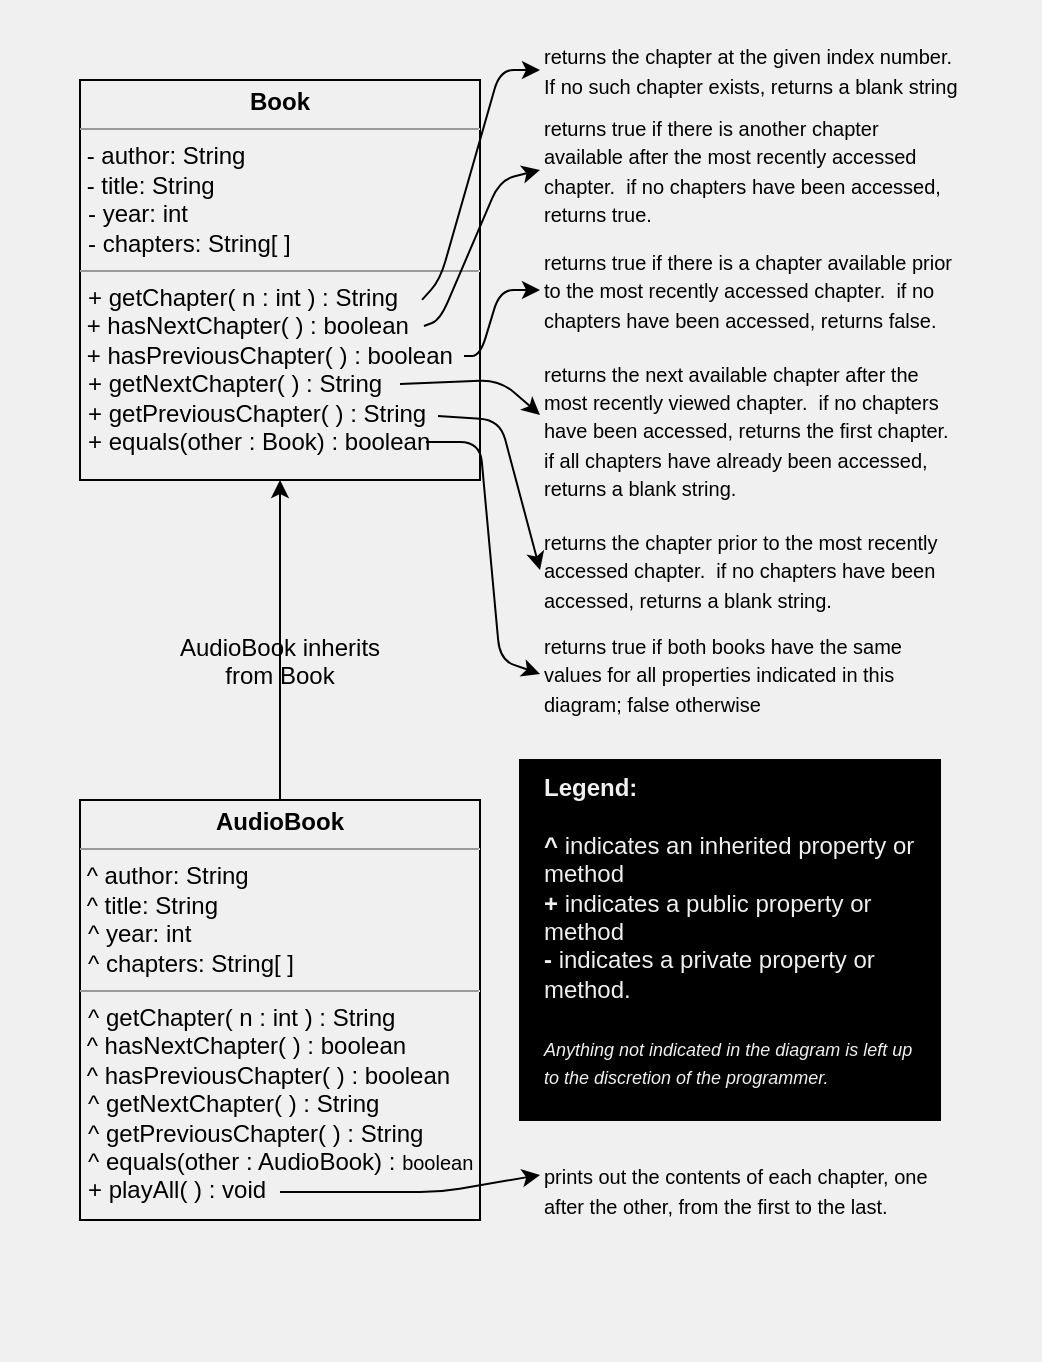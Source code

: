 <mxfile>
    <diagram id="9eIEpMt0e-9fTHPoG6vF" name="Page-1">
        <mxGraphModel dx="377" dy="279" grid="1" gridSize="10" guides="1" tooltips="1" connect="1" arrows="1" fold="1" page="1" pageScale="1" pageWidth="850" pageHeight="1100" background="#F0F0F0" math="0" shadow="0">
            <root>
                <mxCell id="0"/>
                <mxCell id="1" parent="0"/>
                <mxCell id="32" value="" style="rounded=0;whiteSpace=wrap;html=1;labelBackgroundColor=#F0F0F0;fontSize=9;fontColor=#000000;strokeColor=none;fillColor=#F0F0F0;" parent="1" vertex="1">
                    <mxGeometry x="120" y="80" width="520" height="680" as="geometry"/>
                </mxCell>
                <mxCell id="33" value="&lt;p style=&quot;margin: 0px ; margin-top: 4px ; text-align: center&quot;&gt;&lt;b&gt;Book&lt;/b&gt;&lt;/p&gt;&lt;hr size=&quot;1&quot;&gt;&amp;nbsp;&lt;font&gt;-&amp;nbsp;author: String&lt;br&gt;&amp;nbsp;-&amp;nbsp;title: String&lt;br&gt;&lt;/font&gt;&lt;p style=&quot;margin: 0px ; margin-left: 4px&quot;&gt;&lt;font&gt;- year: int&lt;/font&gt;&lt;/p&gt;&lt;p style=&quot;margin: 0px ; margin-left: 4px&quot;&gt;- chapters: String[ ]&lt;/p&gt;&lt;hr size=&quot;1&quot;&gt;&lt;p style=&quot;margin: 0px ; margin-left: 4px&quot;&gt;&lt;span&gt;+ getChapter( n : int ) : String&lt;/span&gt;&lt;br&gt;&lt;/p&gt;&lt;font&gt;&amp;nbsp;+&lt;span&gt;&amp;nbsp;hasNextChapter( ) : boolean&lt;/span&gt;&lt;br&gt;&amp;nbsp;+&lt;span&gt;&amp;nbsp;&lt;/span&gt;&lt;span&gt;hasPreviousChapter( ) : boolean&lt;/span&gt;&lt;/font&gt;&lt;span&gt;&lt;br&gt;&lt;/span&gt;&lt;p style=&quot;margin: 0px ; margin-left: 4px&quot;&gt;+ getNextChapter( ) : String&lt;/p&gt;&lt;p style=&quot;margin: 0px ; margin-left: 4px&quot;&gt;+ getPreviousChapter( ) : String&lt;/p&gt;&lt;p style=&quot;margin: 0px ; margin-left: 4px&quot;&gt;+ equals(other : Book) : &lt;font style=&quot;font-size: 12px&quot;&gt;boolean&lt;/font&gt;&lt;/p&gt;&lt;p style=&quot;margin: 0px 0px 0px 4px&quot;&gt;&lt;br&gt;&lt;/p&gt;" style="verticalAlign=top;align=left;overflow=fill;fontSize=12;fontFamily=Helvetica;html=1;fillColor=#F0F0F0;strokeColor=#000000;fontColor=#000000;" parent="1" vertex="1">
                    <mxGeometry x="160" y="120" width="200" height="200" as="geometry"/>
                </mxCell>
                <mxCell id="8" value="" style="endArrow=classic;html=1;exitX=0.855;exitY=0.694;exitDx=0;exitDy=0;exitPerimeter=0;entryX=0;entryY=0.5;entryDx=0;entryDy=0;labelBackgroundColor=default;fontColor=#F0F0F0;strokeColor=#000000;" parent="1" target="10" edge="1">
                    <mxGeometry width="50" height="50" relative="1" as="geometry">
                        <mxPoint x="331.0" y="229.92" as="sourcePoint"/>
                        <mxPoint x="380" y="230" as="targetPoint"/>
                        <Array as="points">
                            <mxPoint x="340" y="220"/>
                            <mxPoint x="370" y="115"/>
                        </Array>
                    </mxGeometry>
                </mxCell>
                <mxCell id="10" value="&lt;font style=&quot;font-size: 10px&quot;&gt;returns the chapter at the given index number.&amp;nbsp; If no such chapter exists, returns a blank string&lt;/font&gt;" style="text;html=1;strokeColor=none;fillColor=none;align=left;verticalAlign=middle;whiteSpace=wrap;rounded=0;labelBackgroundColor=none;fontColor=#000000;" parent="1" vertex="1">
                    <mxGeometry x="390" y="100" width="210" height="30" as="geometry"/>
                </mxCell>
                <mxCell id="13" value="" style="endArrow=classic;html=1;entryX=0;entryY=0.25;entryDx=0;entryDy=0;labelBackgroundColor=default;fontColor=#F0F0F0;strokeColor=#000000;" parent="1" target="14" edge="1">
                    <mxGeometry width="50" height="50" relative="1" as="geometry">
                        <mxPoint x="320" y="272" as="sourcePoint"/>
                        <mxPoint x="390" y="256.0" as="targetPoint"/>
                        <Array as="points">
                            <mxPoint x="370" y="270"/>
                        </Array>
                    </mxGeometry>
                </mxCell>
                <mxCell id="14" value="&lt;font style=&quot;font-size: 10px ; line-height: 1&quot;&gt;returns the next available chapter after the most recently viewed chapter.&amp;nbsp; if no chapters have been accessed, returns the first chapter.&amp;nbsp; if all chapters have already been accessed, returns a blank string.&lt;/font&gt;" style="text;html=1;strokeColor=none;fillColor=none;align=left;verticalAlign=middle;whiteSpace=wrap;rounded=0;labelBackgroundColor=none;fontColor=#000000;" parent="1" vertex="1">
                    <mxGeometry x="390" y="280" width="210" height="30" as="geometry"/>
                </mxCell>
                <mxCell id="15" value="" style="endArrow=classic;html=1;entryX=0;entryY=0.5;entryDx=0;entryDy=0;labelBackgroundColor=default;fontColor=#F0F0F0;strokeColor=#000000;" parent="1" target="16" edge="1">
                    <mxGeometry width="50" height="50" relative="1" as="geometry">
                        <mxPoint x="339" y="288" as="sourcePoint"/>
                        <mxPoint x="390" y="306.0" as="targetPoint"/>
                        <Array as="points">
                            <mxPoint x="370" y="290"/>
                        </Array>
                    </mxGeometry>
                </mxCell>
                <mxCell id="16" value="&lt;font style=&quot;font-size: 10px&quot;&gt;returns the chapter prior to the most recently accessed chapter.&amp;nbsp; if no chapters have been accessed, returns a blank string.&lt;/font&gt;" style="text;html=1;strokeColor=none;fillColor=none;align=left;verticalAlign=middle;whiteSpace=wrap;rounded=0;labelBackgroundColor=none;fontColor=#000000;" parent="1" vertex="1">
                    <mxGeometry x="390" y="350" width="210" height="30" as="geometry"/>
                </mxCell>
                <mxCell id="17" value="" style="endArrow=classic;html=1;entryX=0;entryY=0.5;entryDx=0;entryDy=0;labelBackgroundColor=default;fontColor=#F0F0F0;strokeColor=#000000;" parent="1" target="18" edge="1">
                    <mxGeometry width="50" height="50" relative="1" as="geometry">
                        <mxPoint x="332" y="243" as="sourcePoint"/>
                        <mxPoint x="390" y="196.0" as="targetPoint"/>
                        <Array as="points">
                            <mxPoint x="340" y="240"/>
                            <mxPoint x="370" y="170"/>
                        </Array>
                    </mxGeometry>
                </mxCell>
                <mxCell id="18" value="&lt;font style=&quot;font-size: 10px ; line-height: 1&quot;&gt;returns true if there is another chapter available after the most recently accessed chapter.&amp;nbsp; if no chapters have been accessed, returns true.&lt;/font&gt;" style="text;html=1;strokeColor=none;fillColor=none;align=left;verticalAlign=middle;whiteSpace=wrap;rounded=0;labelBackgroundColor=none;fontColor=#000000;" parent="1" vertex="1">
                    <mxGeometry x="390" y="150" width="210" height="30" as="geometry"/>
                </mxCell>
                <mxCell id="20" value="" style="endArrow=classic;html=1;entryX=0;entryY=0.5;entryDx=0;entryDy=0;labelBackgroundColor=default;fontColor=#F0F0F0;strokeColor=#000000;" parent="1" target="21" edge="1">
                    <mxGeometry width="50" height="50" relative="1" as="geometry">
                        <mxPoint x="352" y="258" as="sourcePoint"/>
                        <mxPoint x="390" y="246.0" as="targetPoint"/>
                        <Array as="points">
                            <mxPoint x="360" y="258"/>
                            <mxPoint x="370" y="225"/>
                        </Array>
                    </mxGeometry>
                </mxCell>
                <mxCell id="21" value="&lt;font style=&quot;font-size: 10px ; line-height: 1&quot;&gt;returns true if there is a chapter available prior to the most recently accessed chapter.&amp;nbsp; if no chapters have been accessed, returns false.&lt;/font&gt;" style="text;html=1;strokeColor=none;fillColor=none;align=left;verticalAlign=middle;whiteSpace=wrap;rounded=0;labelBackgroundColor=none;fontColor=#000000;" parent="1" vertex="1">
                    <mxGeometry x="390" y="210" width="210" height="30" as="geometry"/>
                </mxCell>
                <mxCell id="23" value="" style="endArrow=classic;html=1;entryX=0;entryY=0.5;entryDx=0;entryDy=0;labelBackgroundColor=default;fontColor=#F0F0F0;strokeColor=#000000;" parent="1" target="24" edge="1">
                    <mxGeometry width="50" height="50" relative="1" as="geometry">
                        <mxPoint x="333" y="301" as="sourcePoint"/>
                        <mxPoint x="390" y="358.0" as="targetPoint"/>
                        <Array as="points">
                            <mxPoint x="360" y="301"/>
                            <mxPoint x="370" y="410"/>
                        </Array>
                    </mxGeometry>
                </mxCell>
                <mxCell id="24" value="&lt;font style=&quot;font-size: 10px&quot;&gt;returns true if both books have the same values for all properties indicated in this diagram; false otherwise&lt;/font&gt;" style="text;html=1;strokeColor=none;fillColor=none;align=left;verticalAlign=middle;whiteSpace=wrap;rounded=0;labelBackgroundColor=none;fontColor=#000000;" parent="1" vertex="1">
                    <mxGeometry x="390" y="402" width="210" height="30" as="geometry"/>
                </mxCell>
                <mxCell id="25" value="&lt;p style=&quot;margin: 0px ; margin-top: 4px ; text-align: center&quot;&gt;&lt;b&gt;AudioBook&lt;/b&gt;&lt;/p&gt;&lt;hr size=&quot;1&quot;&gt;&amp;nbsp;&lt;font&gt;^&amp;nbsp;author: String&lt;br&gt;&amp;nbsp;^&amp;nbsp;title: String&lt;br&gt;&lt;/font&gt;&lt;p style=&quot;margin: 0px ; margin-left: 4px&quot;&gt;&lt;font&gt;^ year: int&lt;/font&gt;&lt;/p&gt;&lt;p style=&quot;margin: 0px ; margin-left: 4px&quot;&gt;^ chapters: String[ ]&lt;/p&gt;&lt;hr size=&quot;1&quot;&gt;&lt;p style=&quot;margin: 0px ; margin-left: 4px&quot;&gt;&lt;span&gt;^ getChapter( n : int ) : String&lt;/span&gt;&lt;br&gt;&lt;/p&gt;&lt;font&gt;&amp;nbsp;^&lt;span&gt;&amp;nbsp;hasNextChapter( ) : boolean&lt;/span&gt;&lt;br&gt;&amp;nbsp;^&lt;span&gt;&amp;nbsp;&lt;/span&gt;&lt;span&gt;hasPreviousChapter( ) : boolean&lt;/span&gt;&lt;/font&gt;&lt;span&gt;&lt;br&gt;&lt;/span&gt;&lt;p style=&quot;margin: 0px ; margin-left: 4px&quot;&gt;^ getNextChapter( ) : String&lt;/p&gt;&lt;p style=&quot;margin: 0px ; margin-left: 4px&quot;&gt;^ getPreviousChapter( ) : String&lt;/p&gt;&lt;p style=&quot;margin: 0px ; margin-left: 4px&quot;&gt;^ equals(other : AudioBook) : &lt;font style=&quot;font-size: 10px&quot;&gt;boolean&lt;/font&gt;&lt;/p&gt;&lt;p style=&quot;margin: 0px 0px 0px 4px&quot;&gt;+ playAll( ) : void&lt;/p&gt;&lt;div&gt;&lt;br&gt;&lt;/div&gt;" style="verticalAlign=top;align=left;overflow=fill;fontSize=12;fontFamily=Helvetica;html=1;fillColor=#F0F0F0;strokeColor=#000000;fontColor=#000000;" parent="1" vertex="1">
                    <mxGeometry x="160" y="480" width="200" height="210" as="geometry"/>
                </mxCell>
                <mxCell id="26" value="" style="endArrow=classic;html=1;fontSize=10;fontColor=#F0F0F0;exitX=0.5;exitY=0;exitDx=0;exitDy=0;entryX=0.5;entryY=1;entryDx=0;entryDy=0;strokeColor=#000000;" parent="1" source="25" edge="1">
                    <mxGeometry width="50" height="50" relative="1" as="geometry">
                        <mxPoint x="230" y="450" as="sourcePoint"/>
                        <mxPoint x="260.0" y="320" as="targetPoint"/>
                    </mxGeometry>
                </mxCell>
                <mxCell id="27" value="&lt;b&gt;Legend:&lt;/b&gt;&lt;br&gt;&lt;br&gt;&lt;b&gt;^&lt;/b&gt; indicates an inherited property or method&lt;br&gt;&lt;b&gt;+&lt;/b&gt; indicates a public property or method&lt;br&gt;&lt;b&gt;-&lt;/b&gt; indicates a private property or method.&lt;br&gt;&lt;font style=&quot;font-size: 9px&quot;&gt;&lt;br&gt;&lt;i&gt;&lt;font style=&quot;font-size: 9px&quot;&gt;Anything not indicated in the diagram is left up to the discretion of the programmer.&lt;/font&gt;&lt;/i&gt;&lt;/font&gt;" style="text;html=1;strokeColor=#000000;fillColor=#000000;align=left;verticalAlign=top;whiteSpace=wrap;rounded=0;fontColor=#F0F0F0;spacingLeft=10;spacingRight=10;labelBackgroundColor=none;gradientColor=none;" parent="1" vertex="1">
                    <mxGeometry x="380" y="460" width="210" height="180" as="geometry"/>
                </mxCell>
                <mxCell id="28" value="&lt;meta charset=&quot;utf-8&quot;&gt;&lt;span style=&quot;font-family: helvetica; font-size: 12px; font-style: normal; font-weight: 400; letter-spacing: normal; text-indent: 0px; text-transform: none; word-spacing: 0px; display: inline; float: none;&quot;&gt;AudioBook inherits from Book&lt;/span&gt;&lt;br style=&quot;font-family: helvetica; font-size: 12px; font-style: normal; font-weight: 400; letter-spacing: normal; text-indent: 0px; text-transform: none; word-spacing: 0px;&quot;&gt;" style="text;whiteSpace=wrap;html=1;fontSize=10;fontColor=#000000;align=center;labelBackgroundColor=none;" parent="1" vertex="1">
                    <mxGeometry x="205" y="390" width="110" height="30" as="geometry"/>
                </mxCell>
                <mxCell id="30" value="" style="endArrow=classic;html=1;entryX=0;entryY=0.25;entryDx=0;entryDy=0;labelBackgroundColor=default;fontColor=#F0F0F0;strokeColor=#000000;" parent="1" target="31" edge="1">
                    <mxGeometry width="50" height="50" relative="1" as="geometry">
                        <mxPoint x="260" y="676" as="sourcePoint"/>
                        <mxPoint x="390" y="666" as="targetPoint"/>
                        <Array as="points">
                            <mxPoint x="340" y="676"/>
                        </Array>
                    </mxGeometry>
                </mxCell>
                <mxCell id="31" value="&lt;span style=&quot;font-size: 10px&quot;&gt;prints out the contents of each chapter, one after the other, from the first to the last.&lt;/span&gt;" style="text;html=1;strokeColor=none;fillColor=none;align=left;verticalAlign=middle;whiteSpace=wrap;rounded=0;labelBackgroundColor=none;fontColor=#000000;" parent="1" vertex="1">
                    <mxGeometry x="390" y="660" width="210" height="30" as="geometry"/>
                </mxCell>
            </root>
        </mxGraphModel>
    </diagram>
</mxfile>